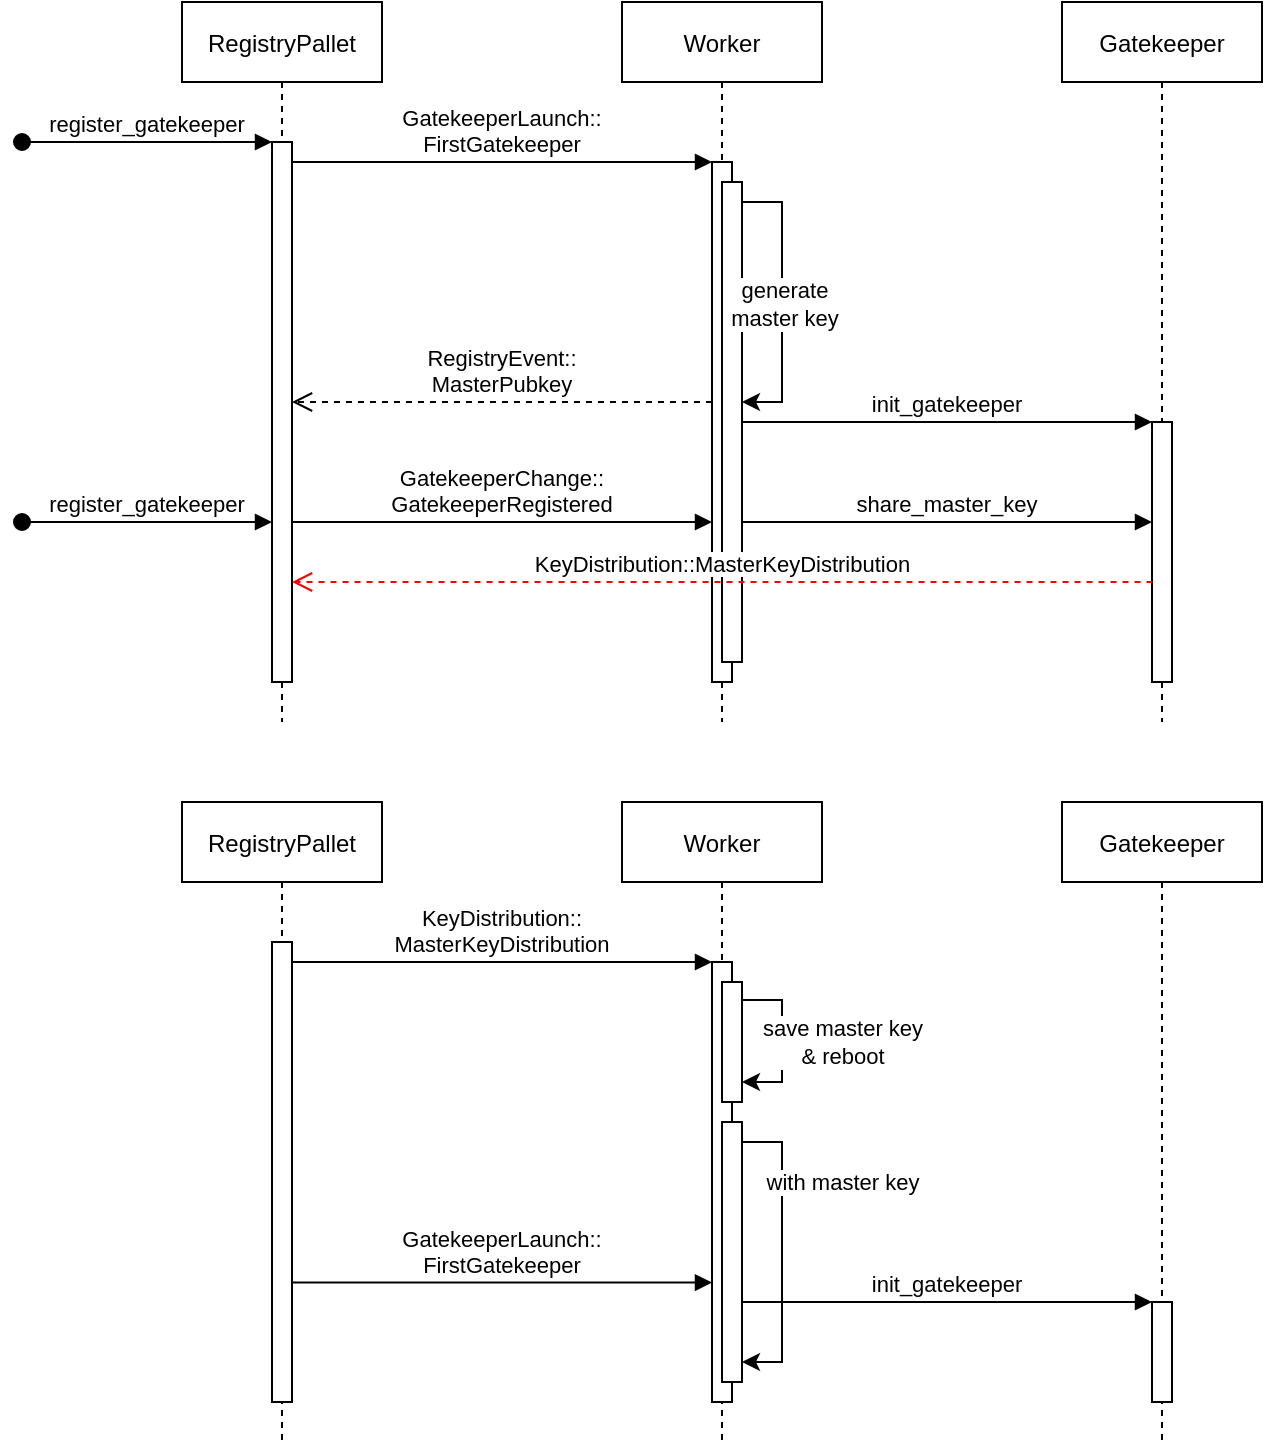<mxfile version="17.4.6" type="github" pages="2">
  <diagram id="kgpKYQtTHZ0yAKxKKP6v" name="key provision">
    <mxGraphModel dx="1146" dy="526" grid="1" gridSize="10" guides="1" tooltips="1" connect="1" arrows="1" fold="1" page="1" pageScale="1" pageWidth="850" pageHeight="1100" math="0" shadow="0">
      <root>
        <mxCell id="0" />
        <mxCell id="1" parent="0" />
        <mxCell id="3nuBFxr9cyL0pnOWT2aG-1" value="RegistryPallet" style="shape=umlLifeline;perimeter=lifelinePerimeter;container=1;collapsible=0;recursiveResize=0;rounded=0;shadow=0;strokeWidth=1;" parent="1" vertex="1">
          <mxGeometry x="100" y="80" width="100" height="360" as="geometry" />
        </mxCell>
        <mxCell id="3nuBFxr9cyL0pnOWT2aG-2" value="" style="points=[];perimeter=orthogonalPerimeter;rounded=0;shadow=0;strokeWidth=1;" parent="3nuBFxr9cyL0pnOWT2aG-1" vertex="1">
          <mxGeometry x="45" y="70" width="10" height="270" as="geometry" />
        </mxCell>
        <mxCell id="3nuBFxr9cyL0pnOWT2aG-3" value="register_gatekeeper" style="verticalAlign=bottom;startArrow=oval;endArrow=block;startSize=8;shadow=0;strokeWidth=1;" parent="3nuBFxr9cyL0pnOWT2aG-1" target="3nuBFxr9cyL0pnOWT2aG-2" edge="1">
          <mxGeometry relative="1" as="geometry">
            <mxPoint x="-80" y="70" as="sourcePoint" />
          </mxGeometry>
        </mxCell>
        <mxCell id="EEtvycslkY9C_3zj9G8r-44" value="register_gatekeeper" style="verticalAlign=bottom;startArrow=oval;endArrow=block;startSize=8;shadow=0;strokeWidth=1;" edge="1" parent="3nuBFxr9cyL0pnOWT2aG-1">
          <mxGeometry relative="1" as="geometry">
            <mxPoint x="-80" y="260" as="sourcePoint" />
            <mxPoint x="45" y="260" as="targetPoint" />
          </mxGeometry>
        </mxCell>
        <mxCell id="3nuBFxr9cyL0pnOWT2aG-5" value="Worker" style="shape=umlLifeline;perimeter=lifelinePerimeter;container=1;collapsible=0;recursiveResize=0;rounded=0;shadow=0;strokeWidth=1;" parent="1" vertex="1">
          <mxGeometry x="320" y="80" width="100" height="360" as="geometry" />
        </mxCell>
        <mxCell id="3nuBFxr9cyL0pnOWT2aG-6" value="" style="points=[];perimeter=orthogonalPerimeter;rounded=0;shadow=0;strokeWidth=1;" parent="3nuBFxr9cyL0pnOWT2aG-5" vertex="1">
          <mxGeometry x="45" y="80" width="10" height="260" as="geometry" />
        </mxCell>
        <mxCell id="EEtvycslkY9C_3zj9G8r-4" value="" style="points=[];perimeter=orthogonalPerimeter;rounded=0;shadow=0;strokeWidth=1;" vertex="1" parent="3nuBFxr9cyL0pnOWT2aG-5">
          <mxGeometry x="50" y="90" width="10" height="240" as="geometry" />
        </mxCell>
        <mxCell id="EEtvycslkY9C_3zj9G8r-5" style="edgeStyle=orthogonalEdgeStyle;rounded=0;orthogonalLoop=1;jettySize=auto;html=1;" edge="1" parent="3nuBFxr9cyL0pnOWT2aG-5" source="EEtvycslkY9C_3zj9G8r-4">
          <mxGeometry relative="1" as="geometry">
            <mxPoint x="60" y="200" as="targetPoint" />
            <Array as="points">
              <mxPoint x="80" y="100" />
              <mxPoint x="80" y="200" />
            </Array>
          </mxGeometry>
        </mxCell>
        <mxCell id="EEtvycslkY9C_3zj9G8r-6" value="generate&lt;br&gt;master key" style="edgeLabel;html=1;align=center;verticalAlign=middle;resizable=0;points=[];" vertex="1" connectable="0" parent="EEtvycslkY9C_3zj9G8r-5">
          <mxGeometry x="0.014" y="1" relative="1" as="geometry">
            <mxPoint as="offset" />
          </mxGeometry>
        </mxCell>
        <mxCell id="EEtvycslkY9C_3zj9G8r-9" value="init_gatekeeper" style="verticalAlign=bottom;endArrow=block;shadow=0;strokeWidth=1;" edge="1" parent="3nuBFxr9cyL0pnOWT2aG-5" target="EEtvycslkY9C_3zj9G8r-2">
          <mxGeometry relative="1" as="geometry">
            <mxPoint x="60" y="210.0" as="sourcePoint" />
            <mxPoint x="260" y="210" as="targetPoint" />
          </mxGeometry>
        </mxCell>
        <mxCell id="3nuBFxr9cyL0pnOWT2aG-7" value="RegistryEvent::&#xa;MasterPubkey" style="verticalAlign=bottom;endArrow=open;dashed=1;endSize=8;exitX=0;exitY=0.95;shadow=0;strokeWidth=1;" parent="1" edge="1">
          <mxGeometry relative="1" as="geometry">
            <mxPoint x="155.0" y="280.0" as="targetPoint" />
            <mxPoint x="365.0" y="280.0" as="sourcePoint" />
          </mxGeometry>
        </mxCell>
        <mxCell id="3nuBFxr9cyL0pnOWT2aG-8" value="GatekeeperLaunch::&#xa;FirstGatekeeper" style="verticalAlign=bottom;endArrow=block;entryX=0;entryY=0;shadow=0;strokeWidth=1;" parent="1" source="3nuBFxr9cyL0pnOWT2aG-2" target="3nuBFxr9cyL0pnOWT2aG-6" edge="1">
          <mxGeometry relative="1" as="geometry">
            <mxPoint x="275" y="160" as="sourcePoint" />
          </mxGeometry>
        </mxCell>
        <mxCell id="EEtvycslkY9C_3zj9G8r-1" value="Gatekeeper" style="shape=umlLifeline;perimeter=lifelinePerimeter;container=1;collapsible=0;recursiveResize=0;rounded=0;shadow=0;strokeWidth=1;" vertex="1" parent="1">
          <mxGeometry x="540" y="80" width="100" height="360" as="geometry" />
        </mxCell>
        <mxCell id="EEtvycslkY9C_3zj9G8r-2" value="" style="points=[];perimeter=orthogonalPerimeter;rounded=0;shadow=0;strokeWidth=1;" vertex="1" parent="EEtvycslkY9C_3zj9G8r-1">
          <mxGeometry x="45" y="210" width="10" height="130" as="geometry" />
        </mxCell>
        <mxCell id="EEtvycslkY9C_3zj9G8r-25" value="RegistryPallet" style="shape=umlLifeline;perimeter=lifelinePerimeter;container=1;collapsible=0;recursiveResize=0;rounded=0;shadow=0;strokeWidth=1;" vertex="1" parent="1">
          <mxGeometry x="100" y="480" width="100" height="320" as="geometry" />
        </mxCell>
        <mxCell id="EEtvycslkY9C_3zj9G8r-26" value="" style="points=[];perimeter=orthogonalPerimeter;rounded=0;shadow=0;strokeWidth=1;" vertex="1" parent="EEtvycslkY9C_3zj9G8r-25">
          <mxGeometry x="45" y="70" width="10" height="230" as="geometry" />
        </mxCell>
        <mxCell id="EEtvycslkY9C_3zj9G8r-28" value="Worker" style="shape=umlLifeline;perimeter=lifelinePerimeter;container=1;collapsible=0;recursiveResize=0;rounded=0;shadow=0;strokeWidth=1;" vertex="1" parent="1">
          <mxGeometry x="320" y="480" width="100" height="320" as="geometry" />
        </mxCell>
        <mxCell id="EEtvycslkY9C_3zj9G8r-29" value="" style="points=[];perimeter=orthogonalPerimeter;rounded=0;shadow=0;strokeWidth=1;" vertex="1" parent="EEtvycslkY9C_3zj9G8r-28">
          <mxGeometry x="45" y="80" width="10" height="220" as="geometry" />
        </mxCell>
        <mxCell id="EEtvycslkY9C_3zj9G8r-35" value="" style="points=[];perimeter=orthogonalPerimeter;rounded=0;shadow=0;strokeWidth=1;" vertex="1" parent="EEtvycslkY9C_3zj9G8r-28">
          <mxGeometry x="50" y="90" width="10" height="60" as="geometry" />
        </mxCell>
        <mxCell id="EEtvycslkY9C_3zj9G8r-36" style="edgeStyle=orthogonalEdgeStyle;rounded=0;orthogonalLoop=1;jettySize=auto;html=1;" edge="1" parent="EEtvycslkY9C_3zj9G8r-28" source="EEtvycslkY9C_3zj9G8r-35" target="EEtvycslkY9C_3zj9G8r-35">
          <mxGeometry relative="1" as="geometry">
            <mxPoint x="60" y="130" as="targetPoint" />
            <Array as="points">
              <mxPoint x="80" y="99" />
              <mxPoint x="80" y="140" />
            </Array>
          </mxGeometry>
        </mxCell>
        <mxCell id="EEtvycslkY9C_3zj9G8r-37" value="save master key&lt;br&gt;&amp;amp; reboot" style="edgeLabel;html=1;align=center;verticalAlign=middle;resizable=0;points=[];" vertex="1" connectable="0" parent="EEtvycslkY9C_3zj9G8r-36">
          <mxGeometry x="0.014" y="1" relative="1" as="geometry">
            <mxPoint x="29" as="offset" />
          </mxGeometry>
        </mxCell>
        <mxCell id="EEtvycslkY9C_3zj9G8r-39" value="" style="points=[];perimeter=orthogonalPerimeter;rounded=0;shadow=0;strokeWidth=1;" vertex="1" parent="EEtvycslkY9C_3zj9G8r-28">
          <mxGeometry x="50" y="160" width="10" height="130" as="geometry" />
        </mxCell>
        <mxCell id="EEtvycslkY9C_3zj9G8r-40" style="edgeStyle=orthogonalEdgeStyle;rounded=0;orthogonalLoop=1;jettySize=auto;html=1;" edge="1" parent="EEtvycslkY9C_3zj9G8r-28" source="EEtvycslkY9C_3zj9G8r-39" target="EEtvycslkY9C_3zj9G8r-39">
          <mxGeometry relative="1" as="geometry">
            <mxPoint x="-260" y="-510" as="targetPoint" />
            <Array as="points">
              <mxPoint x="80" y="170" />
              <mxPoint x="80" y="280" />
            </Array>
          </mxGeometry>
        </mxCell>
        <mxCell id="EEtvycslkY9C_3zj9G8r-41" value="with master key" style="edgeLabel;html=1;align=center;verticalAlign=middle;resizable=0;points=[];" vertex="1" connectable="0" parent="EEtvycslkY9C_3zj9G8r-40">
          <mxGeometry x="0.014" y="1" relative="1" as="geometry">
            <mxPoint x="29" y="-36" as="offset" />
          </mxGeometry>
        </mxCell>
        <mxCell id="EEtvycslkY9C_3zj9G8r-32" value="KeyDistribution::&#xa;MasterKeyDistribution" style="verticalAlign=bottom;endArrow=block;entryX=0;entryY=0;shadow=0;strokeWidth=1;" edge="1" parent="1" source="EEtvycslkY9C_3zj9G8r-26" target="EEtvycslkY9C_3zj9G8r-29">
          <mxGeometry relative="1" as="geometry">
            <mxPoint x="275" y="560" as="sourcePoint" />
          </mxGeometry>
        </mxCell>
        <mxCell id="EEtvycslkY9C_3zj9G8r-33" value="Gatekeeper" style="shape=umlLifeline;perimeter=lifelinePerimeter;container=1;collapsible=0;recursiveResize=0;rounded=0;shadow=0;strokeWidth=1;" vertex="1" parent="1">
          <mxGeometry x="540" y="480" width="100" height="320" as="geometry" />
        </mxCell>
        <mxCell id="EEtvycslkY9C_3zj9G8r-34" value="" style="points=[];perimeter=orthogonalPerimeter;rounded=0;shadow=0;strokeWidth=1;" vertex="1" parent="EEtvycslkY9C_3zj9G8r-33">
          <mxGeometry x="45" y="250" width="10" height="50" as="geometry" />
        </mxCell>
        <mxCell id="EEtvycslkY9C_3zj9G8r-43" value="GatekeeperLaunch::&#xa;FirstGatekeeper" style="verticalAlign=bottom;endArrow=block;shadow=0;strokeWidth=1;exitX=0.95;exitY=0.81;exitDx=0;exitDy=0;exitPerimeter=0;" edge="1" parent="1">
          <mxGeometry relative="1" as="geometry">
            <mxPoint x="154.5" y="720.3" as="sourcePoint" />
            <mxPoint x="365" y="720.3" as="targetPoint" />
          </mxGeometry>
        </mxCell>
        <mxCell id="EEtvycslkY9C_3zj9G8r-46" value="share_master_key" style="verticalAlign=bottom;endArrow=block;shadow=0;strokeWidth=1;" edge="1" parent="1" source="EEtvycslkY9C_3zj9G8r-4">
          <mxGeometry relative="1" as="geometry">
            <mxPoint x="375.05" y="340.4" as="sourcePoint" />
            <mxPoint x="585" y="340" as="targetPoint" />
          </mxGeometry>
        </mxCell>
        <mxCell id="EEtvycslkY9C_3zj9G8r-47" value="GatekeeperChange::&#xa;GatekeeperRegistered" style="verticalAlign=bottom;endArrow=block;entryX=0;entryY=0;shadow=0;strokeWidth=1;" edge="1" parent="1">
          <mxGeometry relative="1" as="geometry">
            <mxPoint x="155" y="340" as="sourcePoint" />
            <mxPoint x="365" y="340" as="targetPoint" />
          </mxGeometry>
        </mxCell>
        <mxCell id="EEtvycslkY9C_3zj9G8r-48" value="KeyDistribution::MasterKeyDistribution" style="verticalAlign=bottom;endArrow=open;dashed=1;endSize=8;shadow=0;strokeWidth=1;fillColor=#FF0000;strokeColor=#FF0000;" edge="1" parent="1">
          <mxGeometry relative="1" as="geometry">
            <mxPoint x="155" y="370.0" as="targetPoint" />
            <mxPoint x="585.25" y="370.0" as="sourcePoint" />
          </mxGeometry>
        </mxCell>
        <mxCell id="EEtvycslkY9C_3zj9G8r-49" value="init_gatekeeper" style="verticalAlign=bottom;endArrow=block;shadow=0;strokeWidth=1;" edge="1" parent="1" source="EEtvycslkY9C_3zj9G8r-39" target="EEtvycslkY9C_3zj9G8r-34">
          <mxGeometry relative="1" as="geometry">
            <mxPoint x="375" y="730" as="sourcePoint" />
            <mxPoint x="580" y="730" as="targetPoint" />
          </mxGeometry>
        </mxCell>
      </root>
    </mxGraphModel>
  </diagram>
  <diagram id="iEL9rWnkJtrg6ZWkQ0Re" name="key rotation">
    <mxGraphModel dx="791" dy="363" grid="1" gridSize="10" guides="1" tooltips="1" connect="1" arrows="1" fold="1" page="1" pageScale="1" pageWidth="827" pageHeight="1169" math="0" shadow="0">
      <root>
        <mxCell id="0" />
        <mxCell id="1" parent="0" />
        <mxCell id="e0qTqMMIt0wDyLh3maRx-1" value="RegistryPallet" style="shape=umlLifeline;perimeter=lifelinePerimeter;container=1;collapsible=0;recursiveResize=0;rounded=0;shadow=0;strokeWidth=1;" vertex="1" parent="1">
          <mxGeometry x="100" y="80" width="100" height="220" as="geometry" />
        </mxCell>
        <mxCell id="e0qTqMMIt0wDyLh3maRx-2" value="" style="points=[];perimeter=orthogonalPerimeter;rounded=0;shadow=0;strokeWidth=1;" vertex="1" parent="e0qTqMMIt0wDyLh3maRx-1">
          <mxGeometry x="45" y="70" width="10" height="130" as="geometry" />
        </mxCell>
        <mxCell id="e0qTqMMIt0wDyLh3maRx-3" value="Worker" style="shape=umlLifeline;perimeter=lifelinePerimeter;container=1;collapsible=0;recursiveResize=0;rounded=0;shadow=0;strokeWidth=1;" vertex="1" parent="1">
          <mxGeometry x="320" y="80" width="100" height="220" as="geometry" />
        </mxCell>
        <mxCell id="e0qTqMMIt0wDyLh3maRx-4" value="" style="points=[];perimeter=orthogonalPerimeter;rounded=0;shadow=0;strokeWidth=1;" vertex="1" parent="e0qTqMMIt0wDyLh3maRx-3">
          <mxGeometry x="45" y="70" width="10" height="130" as="geometry" />
        </mxCell>
        <mxCell id="e0qTqMMIt0wDyLh3maRx-12" value="Gatekeeper" style="shape=umlLifeline;perimeter=lifelinePerimeter;container=1;collapsible=0;recursiveResize=0;rounded=0;shadow=0;strokeWidth=1;" vertex="1" parent="1">
          <mxGeometry x="540" y="80" width="100" height="220" as="geometry" />
        </mxCell>
        <mxCell id="e0qTqMMIt0wDyLh3maRx-13" value="" style="points=[];perimeter=orthogonalPerimeter;rounded=0;shadow=0;strokeWidth=1;" vertex="1" parent="e0qTqMMIt0wDyLh3maRx-12">
          <mxGeometry x="45" y="70" width="10" height="130" as="geometry" />
        </mxCell>
        <mxCell id="90F0D80HMPsHJ2YYWHQx-1" value="" style="points=[];perimeter=orthogonalPerimeter;rounded=0;shadow=0;strokeWidth=1;" vertex="1" parent="1">
          <mxGeometry x="370" y="160" width="10" height="110" as="geometry" />
        </mxCell>
        <mxCell id="90F0D80HMPsHJ2YYWHQx-2" style="edgeStyle=orthogonalEdgeStyle;rounded=0;orthogonalLoop=1;jettySize=auto;html=1;" edge="1" parent="1" source="90F0D80HMPsHJ2YYWHQx-1" target="90F0D80HMPsHJ2YYWHQx-1">
          <mxGeometry relative="1" as="geometry">
            <mxPoint x="380" y="280" as="targetPoint" />
            <Array as="points">
              <mxPoint x="400" y="170" />
              <mxPoint x="400" y="260" />
            </Array>
          </mxGeometry>
        </mxCell>
        <mxCell id="90F0D80HMPsHJ2YYWHQx-3" value="old key" style="edgeLabel;html=1;align=center;verticalAlign=middle;resizable=0;points=[];" vertex="1" connectable="0" parent="90F0D80HMPsHJ2YYWHQx-2">
          <mxGeometry x="0.014" y="1" relative="1" as="geometry">
            <mxPoint x="5" y="-31" as="offset" />
          </mxGeometry>
        </mxCell>
        <mxCell id="R8-fT7iCxsikBQm_u6NB-1" value="GatekeeperLaunch::&#xa;RotateMasterKey" style="verticalAlign=bottom;endArrow=block;shadow=0;strokeWidth=1;" edge="1" parent="1" source="e0qTqMMIt0wDyLh3maRx-2" target="e0qTqMMIt0wDyLh3maRx-4">
          <mxGeometry relative="1" as="geometry">
            <mxPoint x="155" y="160.0" as="sourcePoint" />
            <mxPoint x="365" y="160" as="targetPoint" />
            <Array as="points">
              <mxPoint x="300" y="160" />
            </Array>
          </mxGeometry>
        </mxCell>
        <mxCell id="R8-fT7iCxsikBQm_u6NB-2" value="share_master_key" style="verticalAlign=bottom;endArrow=block;shadow=0;strokeWidth=1;" edge="1" parent="1">
          <mxGeometry relative="1" as="geometry">
            <mxPoint x="380" y="220.0" as="sourcePoint" />
            <mxPoint x="585" y="220.0" as="targetPoint" />
          </mxGeometry>
        </mxCell>
        <mxCell id="zDoGgfnQEByGvRZc82uI-1" value="KeyDistribution::GKMasterKeyDistribution with old master key" style="verticalAlign=bottom;endArrow=open;dashed=1;endSize=8;shadow=0;strokeWidth=1;fillColor=#FF0000;strokeColor=#FF0000;" edge="1" parent="1" source="e0qTqMMIt0wDyLh3maRx-13" target="e0qTqMMIt0wDyLh3maRx-2">
          <mxGeometry relative="1" as="geometry">
            <mxPoint x="155" y="370.0" as="targetPoint" />
            <mxPoint x="585.25" y="370.0" as="sourcePoint" />
            <Array as="points">
              <mxPoint x="430" y="250" />
            </Array>
          </mxGeometry>
        </mxCell>
        <mxCell id="zDoGgfnQEByGvRZc82uI-2" value="RegistryPallet" style="shape=umlLifeline;perimeter=lifelinePerimeter;container=1;collapsible=0;recursiveResize=0;rounded=0;shadow=0;strokeWidth=1;" vertex="1" parent="1">
          <mxGeometry x="100" y="360" width="100" height="250" as="geometry" />
        </mxCell>
        <mxCell id="zDoGgfnQEByGvRZc82uI-3" value="" style="points=[];perimeter=orthogonalPerimeter;rounded=0;shadow=0;strokeWidth=1;" vertex="1" parent="zDoGgfnQEByGvRZc82uI-2">
          <mxGeometry x="45" y="70" width="10" height="160" as="geometry" />
        </mxCell>
        <mxCell id="zDoGgfnQEByGvRZc82uI-4" value="Worker" style="shape=umlLifeline;perimeter=lifelinePerimeter;container=1;collapsible=0;recursiveResize=0;rounded=0;shadow=0;strokeWidth=1;" vertex="1" parent="1">
          <mxGeometry x="320" y="360" width="100" height="250" as="geometry" />
        </mxCell>
        <mxCell id="zDoGgfnQEByGvRZc82uI-5" value="" style="points=[];perimeter=orthogonalPerimeter;rounded=0;shadow=0;strokeWidth=1;" vertex="1" parent="zDoGgfnQEByGvRZc82uI-4">
          <mxGeometry x="45" y="70" width="10" height="160" as="geometry" />
        </mxCell>
        <mxCell id="x39nrwc7b6GRLsZIKyPr-8" value="" style="points=[];perimeter=orthogonalPerimeter;rounded=0;shadow=0;strokeWidth=1;" vertex="1" parent="zDoGgfnQEByGvRZc82uI-4">
          <mxGeometry x="50" y="170" width="10" height="50" as="geometry" />
        </mxCell>
        <mxCell id="x39nrwc7b6GRLsZIKyPr-9" style="edgeStyle=orthogonalEdgeStyle;rounded=0;orthogonalLoop=1;jettySize=auto;html=1;" edge="1" parent="zDoGgfnQEByGvRZc82uI-4" source="x39nrwc7b6GRLsZIKyPr-8" target="x39nrwc7b6GRLsZIKyPr-8">
          <mxGeometry relative="1" as="geometry">
            <mxPoint x="83" y="210" as="targetPoint" />
            <Array as="points">
              <mxPoint x="80" y="180" />
              <mxPoint x="80" y="210" />
            </Array>
            <mxPoint x="83" y="180" as="sourcePoint" />
          </mxGeometry>
        </mxCell>
        <mxCell id="x39nrwc7b6GRLsZIKyPr-10" value="seal key" style="edgeLabel;html=1;align=center;verticalAlign=middle;resizable=0;points=[];" vertex="1" connectable="0" parent="x39nrwc7b6GRLsZIKyPr-9">
          <mxGeometry x="0.014" y="1" relative="1" as="geometry">
            <mxPoint x="13" y="-1" as="offset" />
          </mxGeometry>
        </mxCell>
        <mxCell id="zDoGgfnQEByGvRZc82uI-6" value="Gatekeeper" style="shape=umlLifeline;perimeter=lifelinePerimeter;container=1;collapsible=0;recursiveResize=0;rounded=0;shadow=0;strokeWidth=1;" vertex="1" parent="1">
          <mxGeometry x="540" y="360" width="100" height="250" as="geometry" />
        </mxCell>
        <mxCell id="zDoGgfnQEByGvRZc82uI-7" value="" style="points=[];perimeter=orthogonalPerimeter;rounded=0;shadow=0;strokeWidth=1;" vertex="1" parent="zDoGgfnQEByGvRZc82uI-6">
          <mxGeometry x="45" y="70" width="10" height="160" as="geometry" />
        </mxCell>
        <mxCell id="x39nrwc7b6GRLsZIKyPr-4" value="" style="points=[];perimeter=orthogonalPerimeter;rounded=0;shadow=0;strokeWidth=1;" vertex="1" parent="zDoGgfnQEByGvRZc82uI-6">
          <mxGeometry x="50" y="120" width="10" height="50" as="geometry" />
        </mxCell>
        <mxCell id="x39nrwc7b6GRLsZIKyPr-5" style="edgeStyle=orthogonalEdgeStyle;rounded=0;orthogonalLoop=1;jettySize=auto;html=1;" edge="1" parent="zDoGgfnQEByGvRZc82uI-6" source="x39nrwc7b6GRLsZIKyPr-4" target="x39nrwc7b6GRLsZIKyPr-4">
          <mxGeometry relative="1" as="geometry">
            <mxPoint x="91" y="180" as="targetPoint" />
            <Array as="points">
              <mxPoint x="80" y="130" />
              <mxPoint x="80" y="160" />
            </Array>
            <mxPoint x="91" y="130" as="sourcePoint" />
          </mxGeometry>
        </mxCell>
        <mxCell id="x39nrwc7b6GRLsZIKyPr-6" value="update key" style="edgeLabel;html=1;align=center;verticalAlign=middle;resizable=0;points=[];" vertex="1" connectable="0" parent="x39nrwc7b6GRLsZIKyPr-5">
          <mxGeometry x="0.014" y="1" relative="1" as="geometry">
            <mxPoint x="13" y="-1" as="offset" />
          </mxGeometry>
        </mxCell>
        <mxCell id="EiaORfIfXENQgjIQCVGt-2" value="set_master_key" style="verticalAlign=bottom;endArrow=block;shadow=0;strokeWidth=1;" edge="1" parent="1" source="zDoGgfnQEByGvRZc82uI-5" target="zDoGgfnQEByGvRZc82uI-7">
          <mxGeometry relative="1" as="geometry">
            <mxPoint x="380" y="520.0" as="sourcePoint" />
            <mxPoint x="585" y="520.0" as="targetPoint" />
            <Array as="points">
              <mxPoint x="490" y="450" />
            </Array>
          </mxGeometry>
        </mxCell>
        <mxCell id="x39nrwc7b6GRLsZIKyPr-1" value="KeyDistribution::GKMasterKeyDistribution&#xa;with old master key" style="verticalAlign=bottom;endArrow=block;shadow=0;strokeWidth=1;" edge="1" parent="1" source="zDoGgfnQEByGvRZc82uI-3" target="zDoGgfnQEByGvRZc82uI-5">
          <mxGeometry relative="1" as="geometry">
            <mxPoint x="150" y="440" as="sourcePoint" />
            <mxPoint x="360" y="440" as="targetPoint" />
            <Array as="points">
              <mxPoint x="295" y="440" />
            </Array>
          </mxGeometry>
        </mxCell>
        <mxCell id="x39nrwc7b6GRLsZIKyPr-3" value="RegistryEvent::GKMasterPubkey signed with old master key" style="verticalAlign=bottom;endArrow=open;dashed=1;endSize=8;shadow=0;strokeWidth=1;fillColor=#FF0000;strokeColor=#FF0000;" edge="1" parent="1" source="zDoGgfnQEByGvRZc82uI-7" target="zDoGgfnQEByGvRZc82uI-3">
          <mxGeometry relative="1" as="geometry">
            <mxPoint x="155" y="550" as="targetPoint" />
            <mxPoint x="585" y="550" as="sourcePoint" />
            <Array as="points">
              <mxPoint x="430" y="480" />
            </Array>
          </mxGeometry>
        </mxCell>
        <mxCell id="x39nrwc7b6GRLsZIKyPr-7" value="" style="verticalAlign=bottom;endArrow=block;shadow=0;strokeWidth=1;" edge="1" parent="1" source="zDoGgfnQEByGvRZc82uI-7" target="zDoGgfnQEByGvRZc82uI-5">
          <mxGeometry relative="1" as="geometry">
            <mxPoint x="385" y="460" as="sourcePoint" />
            <mxPoint x="595" y="460" as="targetPoint" />
            <Array as="points">
              <mxPoint x="500" y="530" />
            </Array>
          </mxGeometry>
        </mxCell>
      </root>
    </mxGraphModel>
  </diagram>
</mxfile>
